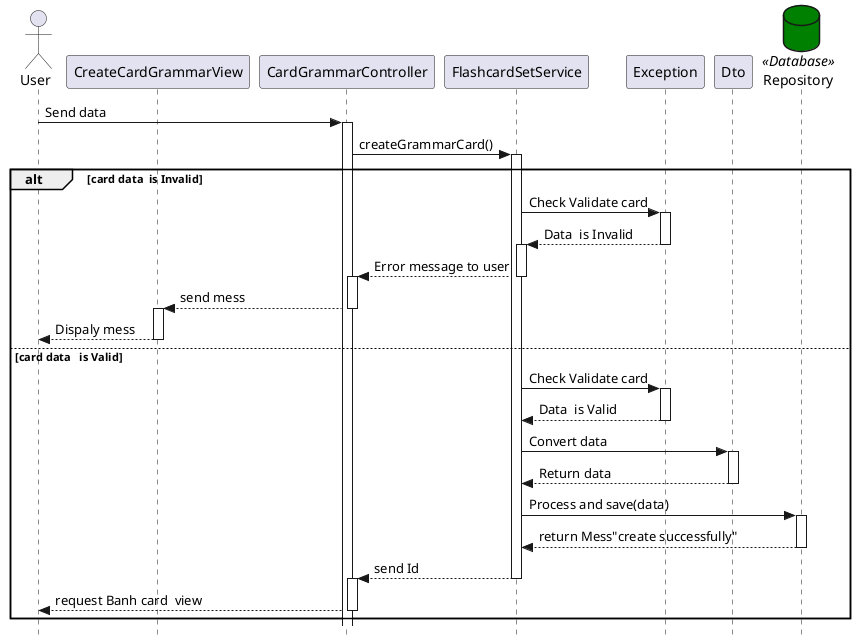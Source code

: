 @startuml
!define ACTIVATE_ENTITY Repository <<Database>> #008000
skinparam Style strictuml

actor User
participant CreateCardGrammarView
participant CardGrammarController
participant FlashcardSetService
participant Exception
participant Dto
database Repository as ACTIVATE_ENTITY

User -> CardGrammarController: Send data
activate CardGrammarController
CardGrammarController -> FlashcardSetService: createGrammarCard()
activate FlashcardSetService
alt card data  is Invalid
    FlashcardSetService -> Exception : Check Validate card
    activate Exception
    Exception --> FlashcardSetService: Data  is Invalid
    deactivate Exception
    activate FlashcardSetService
    FlashcardSetService --> CardGrammarController: Error message to user
    deactivate FlashcardSetService
    activate CardGrammarController
    CardGrammarController --> CreateCardGrammarView : send mess
    deactivate CardGrammarController
    activate CreateCardGrammarView
    CreateCardGrammarView --> User : Dispaly mess
    deactivate CreateCardGrammarView
else card data   is Valid
    FlashcardSetService -> Exception : Check Validate card
    activate Exception
    Exception --> FlashcardSetService: Data  is Valid
    deactivate Exception

    FlashcardSetService -> Dto : Convert data
    activate Dto
    Dto --> FlashcardSetService : Return data
    deactivate
    FlashcardSetService -> Repository: Process and save(data)
    activate Repository
    FlashcardSetService <-- Repository: return Mess"create successfully"
    deactivate Repository
    FlashcardSetService --> CardGrammarController: send Id
    deactivate FlashcardSetService
    activate CardGrammarController
    CardGrammarController --> User : request Banh card  view
    deactivate CardGrammarController

end
@enduml
